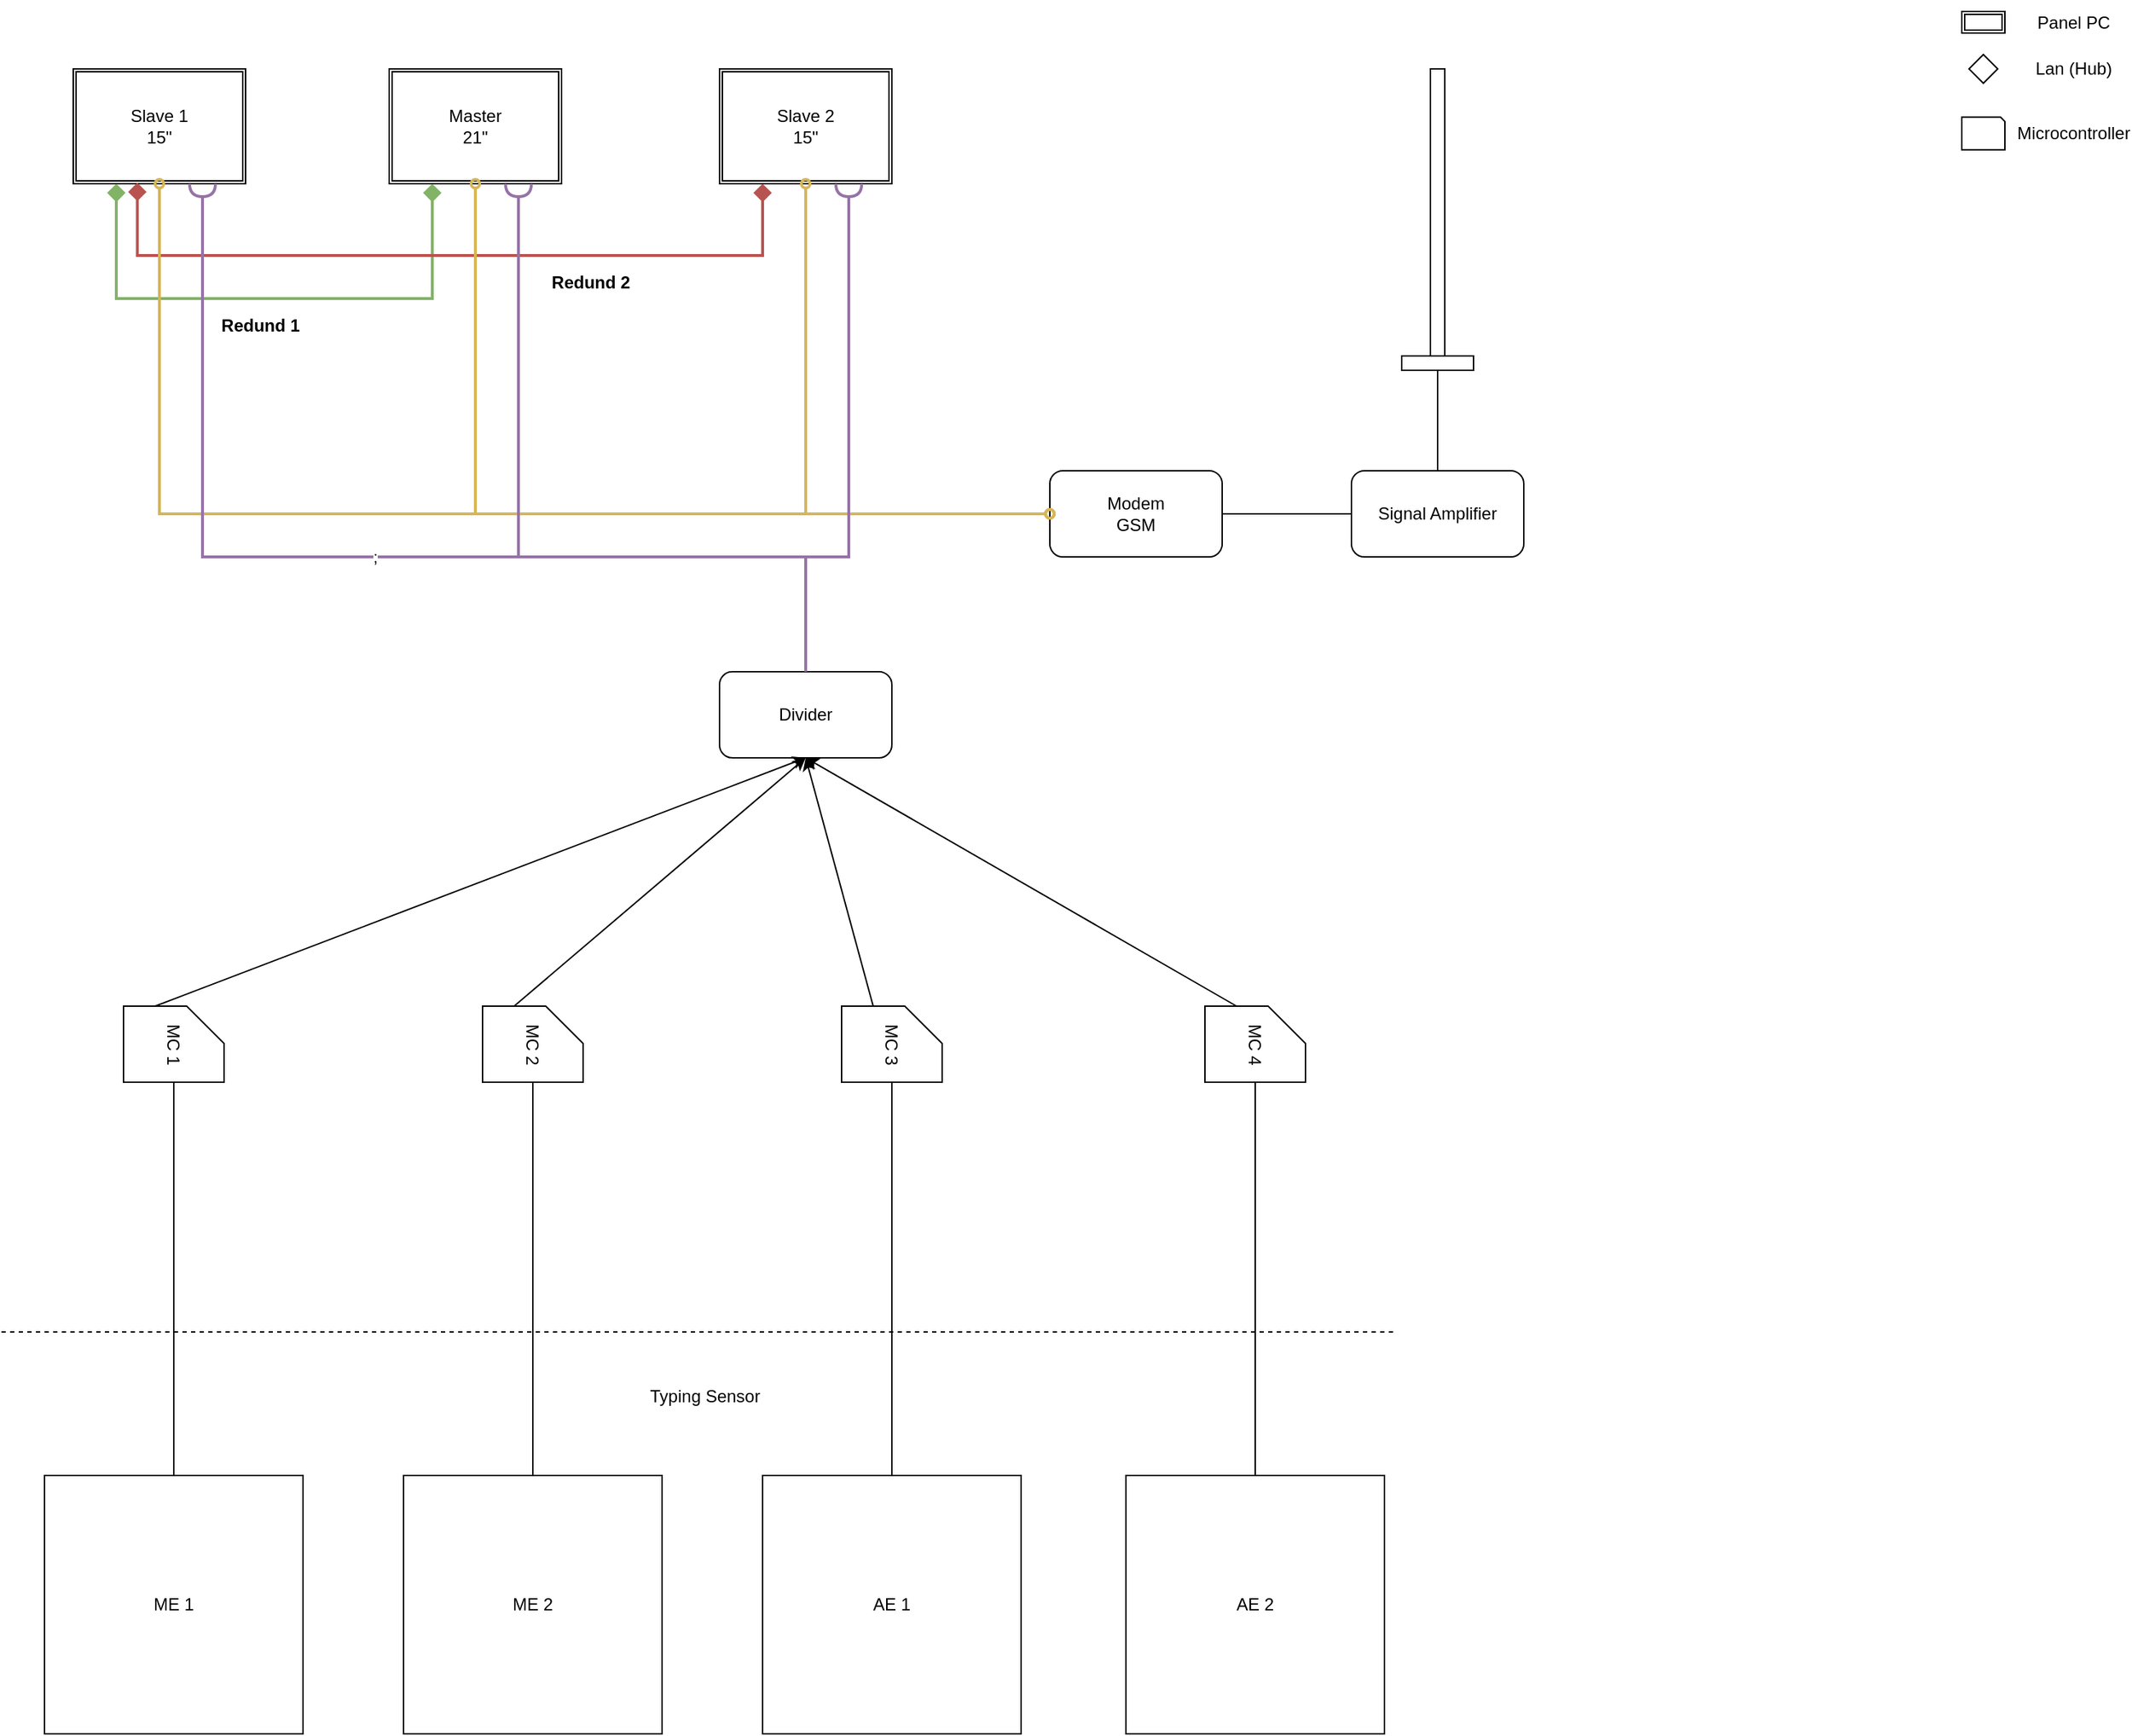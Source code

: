 <mxfile version="21.6.2" type="github">
  <diagram name="Page-1" id="YncP4NfupysjDNeq8Gf2">
    <mxGraphModel dx="1400" dy="764" grid="1" gridSize="10" guides="1" tooltips="1" connect="1" arrows="1" fold="1" page="1" pageScale="1" pageWidth="850" pageHeight="1100" math="0" shadow="0">
      <root>
        <mxCell id="0" />
        <mxCell id="1" parent="0" />
        <mxCell id="eumnM8MBlZ1zNK_1q4PI-3" value="Slave 1&lt;br&gt;15&quot;" style="shape=ext;double=1;rounded=0;whiteSpace=wrap;html=1;" parent="1" vertex="1">
          <mxGeometry x="80" y="80" width="120" height="80" as="geometry" />
        </mxCell>
        <mxCell id="eumnM8MBlZ1zNK_1q4PI-4" value="Master&lt;br&gt;21&quot;" style="shape=ext;double=1;rounded=0;whiteSpace=wrap;html=1;" parent="1" vertex="1">
          <mxGeometry x="300" y="80" width="120" height="80" as="geometry" />
        </mxCell>
        <mxCell id="eumnM8MBlZ1zNK_1q4PI-5" value="Slave 2&lt;br&gt;15&quot;" style="shape=ext;double=1;rounded=0;whiteSpace=wrap;html=1;" parent="1" vertex="1">
          <mxGeometry x="530" y="80" width="120" height="80" as="geometry" />
        </mxCell>
        <mxCell id="eumnM8MBlZ1zNK_1q4PI-7" value="" style="edgeStyle=elbowEdgeStyle;elbow=vertical;endArrow=diamond;html=1;curved=0;rounded=0;endSize=8;startSize=8;entryX=0.25;entryY=1;entryDx=0;entryDy=0;exitX=0.25;exitY=1;exitDx=0;exitDy=0;endFill=1;startArrow=diamond;startFill=1;fillColor=#d5e8d4;strokeColor=#82b366;strokeWidth=2;" parent="1" source="eumnM8MBlZ1zNK_1q4PI-4" target="eumnM8MBlZ1zNK_1q4PI-3" edge="1">
          <mxGeometry width="50" height="50" relative="1" as="geometry">
            <mxPoint x="330" y="310" as="sourcePoint" />
            <mxPoint x="90.0" y="270" as="targetPoint" />
            <Array as="points">
              <mxPoint x="210" y="240" />
            </Array>
          </mxGeometry>
        </mxCell>
        <mxCell id="eumnM8MBlZ1zNK_1q4PI-8" value="" style="edgeStyle=elbowEdgeStyle;elbow=vertical;endArrow=diamond;html=1;curved=0;rounded=0;endSize=8;startSize=8;exitX=0.372;exitY=0.991;exitDx=0;exitDy=0;entryX=0.25;entryY=1;entryDx=0;entryDy=0;fillColor=#f8cecc;strokeColor=#b85450;strokeWidth=2;endFill=1;startArrow=diamond;startFill=1;exitPerimeter=0;" parent="1" source="eumnM8MBlZ1zNK_1q4PI-3" target="eumnM8MBlZ1zNK_1q4PI-5" edge="1">
          <mxGeometry width="50" height="50" relative="1" as="geometry">
            <mxPoint x="400" y="320" as="sourcePoint" />
            <mxPoint x="550" y="270" as="targetPoint" />
            <Array as="points">
              <mxPoint x="360" y="210" />
            </Array>
          </mxGeometry>
        </mxCell>
        <mxCell id="eumnM8MBlZ1zNK_1q4PI-9" value="&lt;font style=&quot;font-size: 12px;&quot;&gt;Redund 2&lt;/font&gt;" style="text;strokeColor=none;fillColor=none;html=1;fontSize=24;fontStyle=1;verticalAlign=middle;align=center;" parent="1" vertex="1">
          <mxGeometry x="390" y="210" width="100" height="30" as="geometry" />
        </mxCell>
        <mxCell id="eumnM8MBlZ1zNK_1q4PI-10" value="&lt;font style=&quot;font-size: 12px;&quot;&gt;Redund 1&lt;/font&gt;" style="text;strokeColor=none;fillColor=none;html=1;fontSize=24;fontStyle=1;verticalAlign=middle;align=center;" parent="1" vertex="1">
          <mxGeometry x="160" y="240" width="100" height="30" as="geometry" />
        </mxCell>
        <mxCell id="eumnM8MBlZ1zNK_1q4PI-11" value="" style="rhombus;whiteSpace=wrap;html=1;" parent="1" vertex="1">
          <mxGeometry x="1400" y="70" width="20" height="20" as="geometry" />
        </mxCell>
        <mxCell id="eumnM8MBlZ1zNK_1q4PI-12" value="Lan (Hub)" style="text;html=1;strokeColor=none;fillColor=none;align=center;verticalAlign=middle;whiteSpace=wrap;rounded=0;" parent="1" vertex="1">
          <mxGeometry x="1443" y="65" width="60" height="30" as="geometry" />
        </mxCell>
        <mxCell id="eumnM8MBlZ1zNK_1q4PI-13" value="" style="shape=ext;double=1;rounded=0;whiteSpace=wrap;html=1;" parent="1" vertex="1">
          <mxGeometry x="1395" y="40" width="30" height="15" as="geometry" />
        </mxCell>
        <mxCell id="eumnM8MBlZ1zNK_1q4PI-14" value="Panel PC" style="text;html=1;strokeColor=none;fillColor=none;align=center;verticalAlign=middle;whiteSpace=wrap;rounded=0;" parent="1" vertex="1">
          <mxGeometry x="1443" y="32.5" width="60" height="30" as="geometry" />
        </mxCell>
        <mxCell id="FYh3mdxSfB-XEif9Ou9E-1" value="MC 1" style="shape=card;whiteSpace=wrap;html=1;rotation=90;size=26;" vertex="1" parent="1">
          <mxGeometry x="123.5" y="724.5" width="53" height="70" as="geometry" />
        </mxCell>
        <mxCell id="FYh3mdxSfB-XEif9Ou9E-2" value="MC 2" style="shape=card;whiteSpace=wrap;html=1;rotation=90;size=26;" vertex="1" parent="1">
          <mxGeometry x="373.5" y="724.5" width="53" height="70" as="geometry" />
        </mxCell>
        <mxCell id="FYh3mdxSfB-XEif9Ou9E-3" value="MC 3" style="shape=card;whiteSpace=wrap;html=1;rotation=90;size=26;" vertex="1" parent="1">
          <mxGeometry x="623.5" y="724.5" width="53" height="70" as="geometry" />
        </mxCell>
        <mxCell id="FYh3mdxSfB-XEif9Ou9E-4" value="MC 4" style="shape=card;whiteSpace=wrap;html=1;rotation=90;size=26;" vertex="1" parent="1">
          <mxGeometry x="876.5" y="724.5" width="53" height="70" as="geometry" />
        </mxCell>
        <mxCell id="FYh3mdxSfB-XEif9Ou9E-6" value="" style="shape=card;whiteSpace=wrap;html=1;rotation=90;size=3;" vertex="1" parent="1">
          <mxGeometry x="1398.64" y="110" width="22.71" height="30" as="geometry" />
        </mxCell>
        <mxCell id="FYh3mdxSfB-XEif9Ou9E-7" value="Microcontroller" style="text;html=1;strokeColor=none;fillColor=none;align=center;verticalAlign=middle;whiteSpace=wrap;rounded=0;" vertex="1" parent="1">
          <mxGeometry x="1443" y="110" width="60" height="30" as="geometry" />
        </mxCell>
        <mxCell id="FYh3mdxSfB-XEif9Ou9E-10" value="ME 1" style="whiteSpace=wrap;html=1;aspect=fixed;" vertex="1" parent="1">
          <mxGeometry x="60" y="1060" width="180" height="180" as="geometry" />
        </mxCell>
        <mxCell id="FYh3mdxSfB-XEif9Ou9E-11" value="ME 2" style="whiteSpace=wrap;html=1;aspect=fixed;" vertex="1" parent="1">
          <mxGeometry x="310" y="1060" width="180" height="180" as="geometry" />
        </mxCell>
        <mxCell id="FYh3mdxSfB-XEif9Ou9E-12" value="AE 1" style="whiteSpace=wrap;html=1;aspect=fixed;" vertex="1" parent="1">
          <mxGeometry x="560" y="1060" width="180" height="180" as="geometry" />
        </mxCell>
        <mxCell id="FYh3mdxSfB-XEif9Ou9E-13" value="AE 2" style="whiteSpace=wrap;html=1;aspect=fixed;" vertex="1" parent="1">
          <mxGeometry x="813" y="1060" width="180" height="180" as="geometry" />
        </mxCell>
        <mxCell id="FYh3mdxSfB-XEif9Ou9E-14" value="" style="endArrow=none;html=1;rounded=0;exitX=0.5;exitY=0;exitDx=0;exitDy=0;entryX=1;entryY=0.5;entryDx=0;entryDy=0;entryPerimeter=0;" edge="1" parent="1" source="FYh3mdxSfB-XEif9Ou9E-10" target="FYh3mdxSfB-XEif9Ou9E-1">
          <mxGeometry width="50" height="50" relative="1" as="geometry">
            <mxPoint x="570" y="880" as="sourcePoint" />
            <mxPoint x="620" y="830" as="targetPoint" />
          </mxGeometry>
        </mxCell>
        <mxCell id="FYh3mdxSfB-XEif9Ou9E-15" value="" style="endArrow=none;html=1;rounded=0;entryX=1;entryY=0.5;entryDx=0;entryDy=0;entryPerimeter=0;exitX=0.5;exitY=0;exitDx=0;exitDy=0;" edge="1" parent="1" source="FYh3mdxSfB-XEif9Ou9E-11" target="FYh3mdxSfB-XEif9Ou9E-2">
          <mxGeometry width="50" height="50" relative="1" as="geometry">
            <mxPoint x="570" y="880" as="sourcePoint" />
            <mxPoint x="620" y="830" as="targetPoint" />
          </mxGeometry>
        </mxCell>
        <mxCell id="FYh3mdxSfB-XEif9Ou9E-16" value="" style="endArrow=none;html=1;rounded=0;entryX=1;entryY=0.5;entryDx=0;entryDy=0;entryPerimeter=0;exitX=0.5;exitY=0;exitDx=0;exitDy=0;" edge="1" parent="1" source="FYh3mdxSfB-XEif9Ou9E-12" target="FYh3mdxSfB-XEif9Ou9E-3">
          <mxGeometry width="50" height="50" relative="1" as="geometry">
            <mxPoint x="570" y="880" as="sourcePoint" />
            <mxPoint x="620" y="830" as="targetPoint" />
          </mxGeometry>
        </mxCell>
        <mxCell id="FYh3mdxSfB-XEif9Ou9E-17" value="" style="endArrow=none;html=1;rounded=0;entryX=1;entryY=0.5;entryDx=0;entryDy=0;entryPerimeter=0;exitX=0.5;exitY=0;exitDx=0;exitDy=0;" edge="1" parent="1" source="FYh3mdxSfB-XEif9Ou9E-13" target="FYh3mdxSfB-XEif9Ou9E-4">
          <mxGeometry width="50" height="50" relative="1" as="geometry">
            <mxPoint x="570" y="880" as="sourcePoint" />
            <mxPoint x="620" y="830" as="targetPoint" />
          </mxGeometry>
        </mxCell>
        <mxCell id="FYh3mdxSfB-XEif9Ou9E-19" value="Modem&lt;br&gt;GSM" style="rounded=1;whiteSpace=wrap;html=1;" vertex="1" parent="1">
          <mxGeometry x="760" y="360" width="120" height="60" as="geometry" />
        </mxCell>
        <mxCell id="FYh3mdxSfB-XEif9Ou9E-21" value="" style="rounded=0;whiteSpace=wrap;html=1;" vertex="1" parent="1">
          <mxGeometry x="1025" y="80" width="10" height="200" as="geometry" />
        </mxCell>
        <mxCell id="FYh3mdxSfB-XEif9Ou9E-22" value="" style="rounded=0;whiteSpace=wrap;html=1;" vertex="1" parent="1">
          <mxGeometry x="1005" y="280" width="50" height="10" as="geometry" />
        </mxCell>
        <mxCell id="FYh3mdxSfB-XEif9Ou9E-24" value="" style="endArrow=oval;html=1;rounded=0;exitX=0.5;exitY=1;exitDx=0;exitDy=0;fillColor=#fff2cc;strokeColor=#d6b656;endFill=0;startArrow=oval;startFill=0;strokeWidth=2;" edge="1" parent="1" source="eumnM8MBlZ1zNK_1q4PI-5" target="FYh3mdxSfB-XEif9Ou9E-19">
          <mxGeometry width="50" height="50" relative="1" as="geometry">
            <mxPoint x="710" y="420" as="sourcePoint" />
            <mxPoint x="760" y="370" as="targetPoint" />
            <Array as="points">
              <mxPoint x="590" y="390" />
            </Array>
          </mxGeometry>
        </mxCell>
        <mxCell id="FYh3mdxSfB-XEif9Ou9E-25" value="" style="endArrow=oval;html=1;rounded=0;exitX=0.5;exitY=1;exitDx=0;exitDy=0;entryX=0;entryY=0.5;entryDx=0;entryDy=0;fillColor=#fff2cc;strokeColor=#d6b656;endFill=0;startArrow=oval;startFill=0;strokeWidth=2;" edge="1" parent="1" source="eumnM8MBlZ1zNK_1q4PI-3" target="FYh3mdxSfB-XEif9Ou9E-19">
          <mxGeometry width="50" height="50" relative="1" as="geometry">
            <mxPoint x="540" y="410" as="sourcePoint" />
            <mxPoint x="590" y="360" as="targetPoint" />
            <Array as="points">
              <mxPoint x="140" y="390" />
            </Array>
          </mxGeometry>
        </mxCell>
        <mxCell id="FYh3mdxSfB-XEif9Ou9E-26" value="" style="endArrow=oval;startArrow=oval;html=1;rounded=0;exitX=0.5;exitY=1;exitDx=0;exitDy=0;fillColor=#fff2cc;strokeColor=#d6b656;strokeWidth=2;endFill=0;startFill=0;entryX=0;entryY=0.5;entryDx=0;entryDy=0;" edge="1" parent="1" source="eumnM8MBlZ1zNK_1q4PI-4" target="FYh3mdxSfB-XEif9Ou9E-19">
          <mxGeometry width="50" height="50" relative="1" as="geometry">
            <mxPoint x="540" y="410" as="sourcePoint" />
            <mxPoint x="1050" y="390" as="targetPoint" />
            <Array as="points">
              <mxPoint x="360" y="390" />
            </Array>
          </mxGeometry>
        </mxCell>
        <mxCell id="FYh3mdxSfB-XEif9Ou9E-27" value="Signal Amplifier" style="rounded=1;whiteSpace=wrap;html=1;" vertex="1" parent="1">
          <mxGeometry x="970" y="360" width="120" height="60" as="geometry" />
        </mxCell>
        <mxCell id="FYh3mdxSfB-XEif9Ou9E-28" value="" style="endArrow=none;html=1;rounded=0;entryX=0;entryY=0.5;entryDx=0;entryDy=0;exitX=1;exitY=0.5;exitDx=0;exitDy=0;" edge="1" parent="1" source="FYh3mdxSfB-XEif9Ou9E-19" target="FYh3mdxSfB-XEif9Ou9E-27">
          <mxGeometry width="50" height="50" relative="1" as="geometry">
            <mxPoint x="730" y="350" as="sourcePoint" />
            <mxPoint x="780" y="300" as="targetPoint" />
          </mxGeometry>
        </mxCell>
        <mxCell id="FYh3mdxSfB-XEif9Ou9E-29" value="" style="endArrow=none;html=1;rounded=0;entryX=0.5;entryY=1;entryDx=0;entryDy=0;exitX=0.5;exitY=0;exitDx=0;exitDy=0;" edge="1" parent="1" source="FYh3mdxSfB-XEif9Ou9E-27" target="FYh3mdxSfB-XEif9Ou9E-22">
          <mxGeometry width="50" height="50" relative="1" as="geometry">
            <mxPoint x="760" y="250" as="sourcePoint" />
            <mxPoint x="810" y="200" as="targetPoint" />
          </mxGeometry>
        </mxCell>
        <mxCell id="FYh3mdxSfB-XEif9Ou9E-30" value="Divider" style="rounded=1;whiteSpace=wrap;html=1;" vertex="1" parent="1">
          <mxGeometry x="530" y="500" width="120" height="60" as="geometry" />
        </mxCell>
        <mxCell id="FYh3mdxSfB-XEif9Ou9E-31" value="Typing Sensor" style="text;html=1;strokeColor=none;fillColor=none;align=center;verticalAlign=middle;whiteSpace=wrap;rounded=0;" vertex="1" parent="1">
          <mxGeometry x="450" y="990" width="140" height="30" as="geometry" />
        </mxCell>
        <mxCell id="FYh3mdxSfB-XEif9Ou9E-32" value="" style="endArrow=none;dashed=1;html=1;rounded=0;" edge="1" parent="1">
          <mxGeometry width="50" height="50" relative="1" as="geometry">
            <mxPoint x="30" y="960" as="sourcePoint" />
            <mxPoint x="1000" y="960" as="targetPoint" />
          </mxGeometry>
        </mxCell>
        <mxCell id="FYh3mdxSfB-XEif9Ou9E-33" value="" style="endArrow=classic;html=1;rounded=0;exitX=0;exitY=0;exitDx=0;exitDy=48;exitPerimeter=0;entryX=0.5;entryY=1;entryDx=0;entryDy=0;" edge="1" parent="1" source="FYh3mdxSfB-XEif9Ou9E-1" target="FYh3mdxSfB-XEif9Ou9E-30">
          <mxGeometry width="50" height="50" relative="1" as="geometry">
            <mxPoint x="570" y="580" as="sourcePoint" />
            <mxPoint x="620" y="530" as="targetPoint" />
          </mxGeometry>
        </mxCell>
        <mxCell id="FYh3mdxSfB-XEif9Ou9E-34" value="" style="endArrow=classic;html=1;rounded=0;exitX=0;exitY=0;exitDx=0;exitDy=48;exitPerimeter=0;entryX=0.5;entryY=1;entryDx=0;entryDy=0;" edge="1" parent="1" source="FYh3mdxSfB-XEif9Ou9E-2" target="FYh3mdxSfB-XEif9Ou9E-30">
          <mxGeometry width="50" height="50" relative="1" as="geometry">
            <mxPoint x="147" y="743" as="sourcePoint" />
            <mxPoint x="600" y="570" as="targetPoint" />
          </mxGeometry>
        </mxCell>
        <mxCell id="FYh3mdxSfB-XEif9Ou9E-35" value="" style="endArrow=classic;html=1;rounded=0;exitX=0;exitY=0;exitDx=0;exitDy=48;exitPerimeter=0;entryX=0.5;entryY=1;entryDx=0;entryDy=0;" edge="1" parent="1" source="FYh3mdxSfB-XEif9Ou9E-3" target="FYh3mdxSfB-XEif9Ou9E-30">
          <mxGeometry width="50" height="50" relative="1" as="geometry">
            <mxPoint x="157" y="753" as="sourcePoint" />
            <mxPoint x="610" y="580" as="targetPoint" />
          </mxGeometry>
        </mxCell>
        <mxCell id="FYh3mdxSfB-XEif9Ou9E-36" value="" style="endArrow=classic;html=1;rounded=0;exitX=0;exitY=0;exitDx=0;exitDy=48;exitPerimeter=0;entryX=0.5;entryY=1;entryDx=0;entryDy=0;" edge="1" parent="1" source="FYh3mdxSfB-XEif9Ou9E-4" target="FYh3mdxSfB-XEif9Ou9E-30">
          <mxGeometry width="50" height="50" relative="1" as="geometry">
            <mxPoint x="167" y="763" as="sourcePoint" />
            <mxPoint x="620" y="590" as="targetPoint" />
          </mxGeometry>
        </mxCell>
        <mxCell id="FYh3mdxSfB-XEif9Ou9E-37" value="" style="endArrow=halfCircle;html=1;rounded=0;exitX=0.5;exitY=0;exitDx=0;exitDy=0;entryX=0.75;entryY=1;entryDx=0;entryDy=0;endFill=0;strokeWidth=2;fillColor=#e1d5e7;strokeColor=#9673a6;" edge="1" parent="1" source="FYh3mdxSfB-XEif9Ou9E-30" target="eumnM8MBlZ1zNK_1q4PI-5">
          <mxGeometry width="50" height="50" relative="1" as="geometry">
            <mxPoint x="570" y="480" as="sourcePoint" />
            <mxPoint x="620" y="430" as="targetPoint" />
            <Array as="points">
              <mxPoint x="590" y="420" />
              <mxPoint x="620" y="420" />
            </Array>
          </mxGeometry>
        </mxCell>
        <mxCell id="FYh3mdxSfB-XEif9Ou9E-38" value="" style="endArrow=halfCircle;html=1;rounded=0;entryX=0.75;entryY=1;entryDx=0;entryDy=0;endFill=0;strokeWidth=2;fillColor=#e1d5e7;strokeColor=#9673a6;exitX=0.5;exitY=0;exitDx=0;exitDy=0;" edge="1" parent="1" source="FYh3mdxSfB-XEif9Ou9E-30" target="eumnM8MBlZ1zNK_1q4PI-4">
          <mxGeometry width="50" height="50" relative="1" as="geometry">
            <mxPoint x="680" y="490" as="sourcePoint" />
            <mxPoint x="630" y="170" as="targetPoint" />
            <Array as="points">
              <mxPoint x="590" y="420" />
              <mxPoint x="390" y="420" />
            </Array>
          </mxGeometry>
        </mxCell>
        <mxCell id="FYh3mdxSfB-XEif9Ou9E-39" value=";" style="endArrow=halfCircle;html=1;rounded=0;entryX=0.75;entryY=1;entryDx=0;entryDy=0;endFill=0;strokeWidth=2;fillColor=#e1d5e7;strokeColor=#9673a6;exitX=0.5;exitY=0;exitDx=0;exitDy=0;" edge="1" parent="1" source="FYh3mdxSfB-XEif9Ou9E-30" target="eumnM8MBlZ1zNK_1q4PI-3">
          <mxGeometry width="50" height="50" relative="1" as="geometry">
            <mxPoint x="650" y="480" as="sourcePoint" />
            <mxPoint x="400" y="170" as="targetPoint" />
            <Array as="points">
              <mxPoint x="590" y="420" />
              <mxPoint x="170" y="420" />
            </Array>
          </mxGeometry>
        </mxCell>
      </root>
    </mxGraphModel>
  </diagram>
</mxfile>
